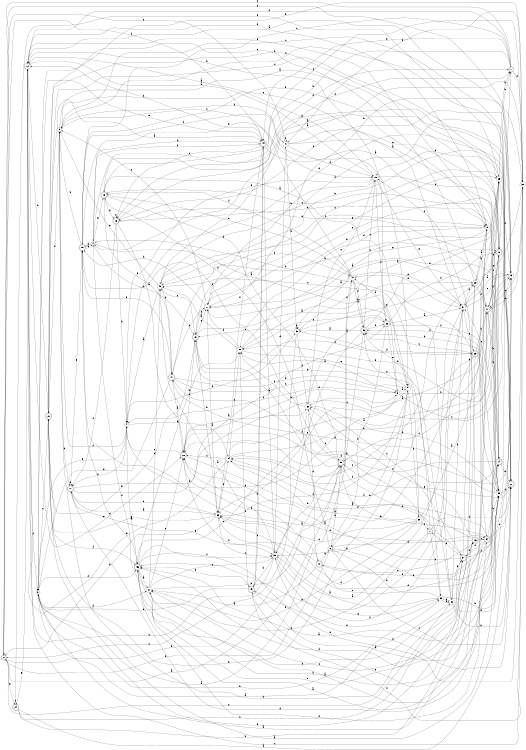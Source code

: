 digraph n46_7 {
__start0 [label="" shape="none"];

rankdir=LR;
size="8,5";

s0 [style="rounded,filled", color="black", fillcolor="white" shape="doublecircle", label="0"];
s1 [style="rounded,filled", color="black", fillcolor="white" shape="doublecircle", label="1"];
s2 [style="filled", color="black", fillcolor="white" shape="circle", label="2"];
s3 [style="filled", color="black", fillcolor="white" shape="circle", label="3"];
s4 [style="filled", color="black", fillcolor="white" shape="circle", label="4"];
s5 [style="filled", color="black", fillcolor="white" shape="circle", label="5"];
s6 [style="filled", color="black", fillcolor="white" shape="circle", label="6"];
s7 [style="rounded,filled", color="black", fillcolor="white" shape="doublecircle", label="7"];
s8 [style="filled", color="black", fillcolor="white" shape="circle", label="8"];
s9 [style="filled", color="black", fillcolor="white" shape="circle", label="9"];
s10 [style="rounded,filled", color="black", fillcolor="white" shape="doublecircle", label="10"];
s11 [style="rounded,filled", color="black", fillcolor="white" shape="doublecircle", label="11"];
s12 [style="rounded,filled", color="black", fillcolor="white" shape="doublecircle", label="12"];
s13 [style="rounded,filled", color="black", fillcolor="white" shape="doublecircle", label="13"];
s14 [style="rounded,filled", color="black", fillcolor="white" shape="doublecircle", label="14"];
s15 [style="filled", color="black", fillcolor="white" shape="circle", label="15"];
s16 [style="rounded,filled", color="black", fillcolor="white" shape="doublecircle", label="16"];
s17 [style="rounded,filled", color="black", fillcolor="white" shape="doublecircle", label="17"];
s18 [style="rounded,filled", color="black", fillcolor="white" shape="doublecircle", label="18"];
s19 [style="rounded,filled", color="black", fillcolor="white" shape="doublecircle", label="19"];
s20 [style="rounded,filled", color="black", fillcolor="white" shape="doublecircle", label="20"];
s21 [style="filled", color="black", fillcolor="white" shape="circle", label="21"];
s22 [style="rounded,filled", color="black", fillcolor="white" shape="doublecircle", label="22"];
s23 [style="rounded,filled", color="black", fillcolor="white" shape="doublecircle", label="23"];
s24 [style="rounded,filled", color="black", fillcolor="white" shape="doublecircle", label="24"];
s25 [style="filled", color="black", fillcolor="white" shape="circle", label="25"];
s26 [style="rounded,filled", color="black", fillcolor="white" shape="doublecircle", label="26"];
s27 [style="filled", color="black", fillcolor="white" shape="circle", label="27"];
s28 [style="rounded,filled", color="black", fillcolor="white" shape="doublecircle", label="28"];
s29 [style="filled", color="black", fillcolor="white" shape="circle", label="29"];
s30 [style="filled", color="black", fillcolor="white" shape="circle", label="30"];
s31 [style="filled", color="black", fillcolor="white" shape="circle", label="31"];
s32 [style="filled", color="black", fillcolor="white" shape="circle", label="32"];
s33 [style="filled", color="black", fillcolor="white" shape="circle", label="33"];
s34 [style="rounded,filled", color="black", fillcolor="white" shape="doublecircle", label="34"];
s35 [style="filled", color="black", fillcolor="white" shape="circle", label="35"];
s36 [style="rounded,filled", color="black", fillcolor="white" shape="doublecircle", label="36"];
s37 [style="rounded,filled", color="black", fillcolor="white" shape="doublecircle", label="37"];
s38 [style="filled", color="black", fillcolor="white" shape="circle", label="38"];
s39 [style="filled", color="black", fillcolor="white" shape="circle", label="39"];
s40 [style="filled", color="black", fillcolor="white" shape="circle", label="40"];
s41 [style="filled", color="black", fillcolor="white" shape="circle", label="41"];
s42 [style="filled", color="black", fillcolor="white" shape="circle", label="42"];
s43 [style="filled", color="black", fillcolor="white" shape="circle", label="43"];
s44 [style="rounded,filled", color="black", fillcolor="white" shape="doublecircle", label="44"];
s45 [style="filled", color="black", fillcolor="white" shape="circle", label="45"];
s46 [style="rounded,filled", color="black", fillcolor="white" shape="doublecircle", label="46"];
s47 [style="rounded,filled", color="black", fillcolor="white" shape="doublecircle", label="47"];
s48 [style="rounded,filled", color="black", fillcolor="white" shape="doublecircle", label="48"];
s49 [style="rounded,filled", color="black", fillcolor="white" shape="doublecircle", label="49"];
s50 [style="filled", color="black", fillcolor="white" shape="circle", label="50"];
s51 [style="filled", color="black", fillcolor="white" shape="circle", label="51"];
s52 [style="filled", color="black", fillcolor="white" shape="circle", label="52"];
s53 [style="filled", color="black", fillcolor="white" shape="circle", label="53"];
s54 [style="filled", color="black", fillcolor="white" shape="circle", label="54"];
s55 [style="rounded,filled", color="black", fillcolor="white" shape="doublecircle", label="55"];
s56 [style="rounded,filled", color="black", fillcolor="white" shape="doublecircle", label="56"];
s0 -> s55 [label="a"];
s0 -> s55 [label="b"];
s0 -> s52 [label="c"];
s0 -> s43 [label="d"];
s0 -> s24 [label="e"];
s0 -> s44 [label="f"];
s1 -> s35 [label="a"];
s1 -> s38 [label="b"];
s1 -> s27 [label="c"];
s1 -> s22 [label="d"];
s1 -> s36 [label="e"];
s1 -> s47 [label="f"];
s2 -> s51 [label="a"];
s2 -> s22 [label="b"];
s2 -> s44 [label="c"];
s2 -> s48 [label="d"];
s2 -> s13 [label="e"];
s2 -> s19 [label="f"];
s3 -> s36 [label="a"];
s3 -> s38 [label="b"];
s3 -> s20 [label="c"];
s3 -> s27 [label="d"];
s3 -> s44 [label="e"];
s3 -> s56 [label="f"];
s4 -> s56 [label="a"];
s4 -> s54 [label="b"];
s4 -> s5 [label="c"];
s4 -> s42 [label="d"];
s4 -> s3 [label="e"];
s4 -> s17 [label="f"];
s5 -> s18 [label="a"];
s5 -> s37 [label="b"];
s5 -> s22 [label="c"];
s5 -> s17 [label="d"];
s5 -> s31 [label="e"];
s5 -> s51 [label="f"];
s6 -> s55 [label="a"];
s6 -> s0 [label="b"];
s6 -> s22 [label="c"];
s6 -> s34 [label="d"];
s6 -> s33 [label="e"];
s6 -> s13 [label="f"];
s7 -> s0 [label="a"];
s7 -> s16 [label="b"];
s7 -> s19 [label="c"];
s7 -> s32 [label="d"];
s7 -> s44 [label="e"];
s7 -> s12 [label="f"];
s8 -> s29 [label="a"];
s8 -> s21 [label="b"];
s8 -> s27 [label="c"];
s8 -> s50 [label="d"];
s8 -> s42 [label="e"];
s8 -> s12 [label="f"];
s9 -> s51 [label="a"];
s9 -> s11 [label="b"];
s9 -> s43 [label="c"];
s9 -> s40 [label="d"];
s9 -> s39 [label="e"];
s9 -> s4 [label="f"];
s10 -> s27 [label="a"];
s10 -> s6 [label="b"];
s10 -> s46 [label="c"];
s10 -> s33 [label="d"];
s10 -> s17 [label="e"];
s10 -> s28 [label="f"];
s11 -> s3 [label="a"];
s11 -> s14 [label="b"];
s11 -> s25 [label="c"];
s11 -> s16 [label="d"];
s11 -> s39 [label="e"];
s11 -> s18 [label="f"];
s12 -> s15 [label="a"];
s12 -> s26 [label="b"];
s12 -> s32 [label="c"];
s12 -> s8 [label="d"];
s12 -> s28 [label="e"];
s12 -> s3 [label="f"];
s13 -> s52 [label="a"];
s13 -> s16 [label="b"];
s13 -> s32 [label="c"];
s13 -> s55 [label="d"];
s13 -> s40 [label="e"];
s13 -> s47 [label="f"];
s14 -> s21 [label="a"];
s14 -> s11 [label="b"];
s14 -> s31 [label="c"];
s14 -> s28 [label="d"];
s14 -> s22 [label="e"];
s14 -> s54 [label="f"];
s15 -> s12 [label="a"];
s15 -> s21 [label="b"];
s15 -> s14 [label="c"];
s15 -> s4 [label="d"];
s15 -> s31 [label="e"];
s15 -> s26 [label="f"];
s16 -> s28 [label="a"];
s16 -> s4 [label="b"];
s16 -> s16 [label="c"];
s16 -> s7 [label="d"];
s16 -> s33 [label="e"];
s16 -> s17 [label="f"];
s17 -> s26 [label="a"];
s17 -> s17 [label="b"];
s17 -> s39 [label="c"];
s17 -> s34 [label="d"];
s17 -> s19 [label="e"];
s17 -> s53 [label="f"];
s18 -> s56 [label="a"];
s18 -> s7 [label="b"];
s18 -> s55 [label="c"];
s18 -> s20 [label="d"];
s18 -> s21 [label="e"];
s18 -> s56 [label="f"];
s19 -> s2 [label="a"];
s19 -> s5 [label="b"];
s19 -> s41 [label="c"];
s19 -> s56 [label="d"];
s19 -> s15 [label="e"];
s19 -> s8 [label="f"];
s20 -> s44 [label="a"];
s20 -> s12 [label="b"];
s20 -> s25 [label="c"];
s20 -> s5 [label="d"];
s20 -> s48 [label="e"];
s20 -> s56 [label="f"];
s21 -> s39 [label="a"];
s21 -> s32 [label="b"];
s21 -> s5 [label="c"];
s21 -> s19 [label="d"];
s21 -> s25 [label="e"];
s21 -> s48 [label="f"];
s22 -> s13 [label="a"];
s22 -> s45 [label="b"];
s22 -> s5 [label="c"];
s22 -> s4 [label="d"];
s22 -> s55 [label="e"];
s22 -> s35 [label="f"];
s23 -> s4 [label="a"];
s23 -> s11 [label="b"];
s23 -> s36 [label="c"];
s23 -> s2 [label="d"];
s23 -> s56 [label="e"];
s23 -> s54 [label="f"];
s24 -> s43 [label="a"];
s24 -> s46 [label="b"];
s24 -> s37 [label="c"];
s24 -> s25 [label="d"];
s24 -> s12 [label="e"];
s24 -> s24 [label="f"];
s25 -> s53 [label="a"];
s25 -> s7 [label="b"];
s25 -> s47 [label="c"];
s25 -> s15 [label="d"];
s25 -> s11 [label="e"];
s25 -> s43 [label="f"];
s26 -> s31 [label="a"];
s26 -> s6 [label="b"];
s26 -> s50 [label="c"];
s26 -> s18 [label="d"];
s26 -> s9 [label="e"];
s26 -> s33 [label="f"];
s27 -> s14 [label="a"];
s27 -> s40 [label="b"];
s27 -> s35 [label="c"];
s27 -> s45 [label="d"];
s27 -> s28 [label="e"];
s27 -> s2 [label="f"];
s28 -> s34 [label="a"];
s28 -> s9 [label="b"];
s28 -> s43 [label="c"];
s28 -> s48 [label="d"];
s28 -> s4 [label="e"];
s28 -> s35 [label="f"];
s29 -> s21 [label="a"];
s29 -> s8 [label="b"];
s29 -> s3 [label="c"];
s29 -> s11 [label="d"];
s29 -> s42 [label="e"];
s29 -> s3 [label="f"];
s30 -> s8 [label="a"];
s30 -> s35 [label="b"];
s30 -> s1 [label="c"];
s30 -> s39 [label="d"];
s30 -> s55 [label="e"];
s30 -> s27 [label="f"];
s31 -> s43 [label="a"];
s31 -> s56 [label="b"];
s31 -> s23 [label="c"];
s31 -> s39 [label="d"];
s31 -> s40 [label="e"];
s31 -> s29 [label="f"];
s32 -> s2 [label="a"];
s32 -> s20 [label="b"];
s32 -> s11 [label="c"];
s32 -> s11 [label="d"];
s32 -> s31 [label="e"];
s32 -> s41 [label="f"];
s33 -> s20 [label="a"];
s33 -> s47 [label="b"];
s33 -> s13 [label="c"];
s33 -> s22 [label="d"];
s33 -> s49 [label="e"];
s33 -> s36 [label="f"];
s34 -> s56 [label="a"];
s34 -> s33 [label="b"];
s34 -> s22 [label="c"];
s34 -> s54 [label="d"];
s34 -> s10 [label="e"];
s34 -> s37 [label="f"];
s35 -> s45 [label="a"];
s35 -> s49 [label="b"];
s35 -> s12 [label="c"];
s35 -> s41 [label="d"];
s35 -> s38 [label="e"];
s35 -> s31 [label="f"];
s36 -> s42 [label="a"];
s36 -> s34 [label="b"];
s36 -> s15 [label="c"];
s36 -> s18 [label="d"];
s36 -> s26 [label="e"];
s36 -> s35 [label="f"];
s37 -> s28 [label="a"];
s37 -> s46 [label="b"];
s37 -> s53 [label="c"];
s37 -> s29 [label="d"];
s37 -> s1 [label="e"];
s37 -> s14 [label="f"];
s38 -> s39 [label="a"];
s38 -> s7 [label="b"];
s38 -> s52 [label="c"];
s38 -> s49 [label="d"];
s38 -> s6 [label="e"];
s38 -> s52 [label="f"];
s39 -> s17 [label="a"];
s39 -> s0 [label="b"];
s39 -> s35 [label="c"];
s39 -> s54 [label="d"];
s39 -> s20 [label="e"];
s39 -> s51 [label="f"];
s40 -> s36 [label="a"];
s40 -> s48 [label="b"];
s40 -> s5 [label="c"];
s40 -> s36 [label="d"];
s40 -> s31 [label="e"];
s40 -> s13 [label="f"];
s41 -> s33 [label="a"];
s41 -> s42 [label="b"];
s41 -> s0 [label="c"];
s41 -> s15 [label="d"];
s41 -> s18 [label="e"];
s41 -> s41 [label="f"];
s42 -> s25 [label="a"];
s42 -> s42 [label="b"];
s42 -> s0 [label="c"];
s42 -> s23 [label="d"];
s42 -> s48 [label="e"];
s42 -> s53 [label="f"];
s43 -> s12 [label="a"];
s43 -> s28 [label="b"];
s43 -> s16 [label="c"];
s43 -> s50 [label="d"];
s43 -> s31 [label="e"];
s43 -> s45 [label="f"];
s44 -> s8 [label="a"];
s44 -> s12 [label="b"];
s44 -> s16 [label="c"];
s44 -> s2 [label="d"];
s44 -> s35 [label="e"];
s44 -> s39 [label="f"];
s45 -> s4 [label="a"];
s45 -> s11 [label="b"];
s45 -> s8 [label="c"];
s45 -> s47 [label="d"];
s45 -> s5 [label="e"];
s45 -> s7 [label="f"];
s46 -> s54 [label="a"];
s46 -> s27 [label="b"];
s46 -> s34 [label="c"];
s46 -> s53 [label="d"];
s46 -> s28 [label="e"];
s46 -> s15 [label="f"];
s47 -> s28 [label="a"];
s47 -> s9 [label="b"];
s47 -> s21 [label="c"];
s47 -> s9 [label="d"];
s47 -> s3 [label="e"];
s47 -> s19 [label="f"];
s48 -> s51 [label="a"];
s48 -> s39 [label="b"];
s48 -> s45 [label="c"];
s48 -> s30 [label="d"];
s48 -> s21 [label="e"];
s48 -> s23 [label="f"];
s49 -> s14 [label="a"];
s49 -> s44 [label="b"];
s49 -> s44 [label="c"];
s49 -> s56 [label="d"];
s49 -> s3 [label="e"];
s49 -> s32 [label="f"];
s50 -> s45 [label="a"];
s50 -> s29 [label="b"];
s50 -> s25 [label="c"];
s50 -> s21 [label="d"];
s50 -> s38 [label="e"];
s50 -> s49 [label="f"];
s51 -> s50 [label="a"];
s51 -> s6 [label="b"];
s51 -> s36 [label="c"];
s51 -> s19 [label="d"];
s51 -> s20 [label="e"];
s51 -> s30 [label="f"];
s52 -> s3 [label="a"];
s52 -> s22 [label="b"];
s52 -> s45 [label="c"];
s52 -> s31 [label="d"];
s52 -> s37 [label="e"];
s52 -> s43 [label="f"];
s53 -> s26 [label="a"];
s53 -> s33 [label="b"];
s53 -> s15 [label="c"];
s53 -> s10 [label="d"];
s53 -> s56 [label="e"];
s53 -> s50 [label="f"];
s54 -> s18 [label="a"];
s54 -> s25 [label="b"];
s54 -> s29 [label="c"];
s54 -> s50 [label="d"];
s54 -> s12 [label="e"];
s54 -> s28 [label="f"];
s55 -> s48 [label="a"];
s55 -> s37 [label="b"];
s55 -> s53 [label="c"];
s55 -> s35 [label="d"];
s55 -> s19 [label="e"];
s55 -> s40 [label="f"];
s56 -> s27 [label="a"];
s56 -> s50 [label="b"];
s56 -> s37 [label="c"];
s56 -> s33 [label="d"];
s56 -> s32 [label="e"];
s56 -> s35 [label="f"];

}